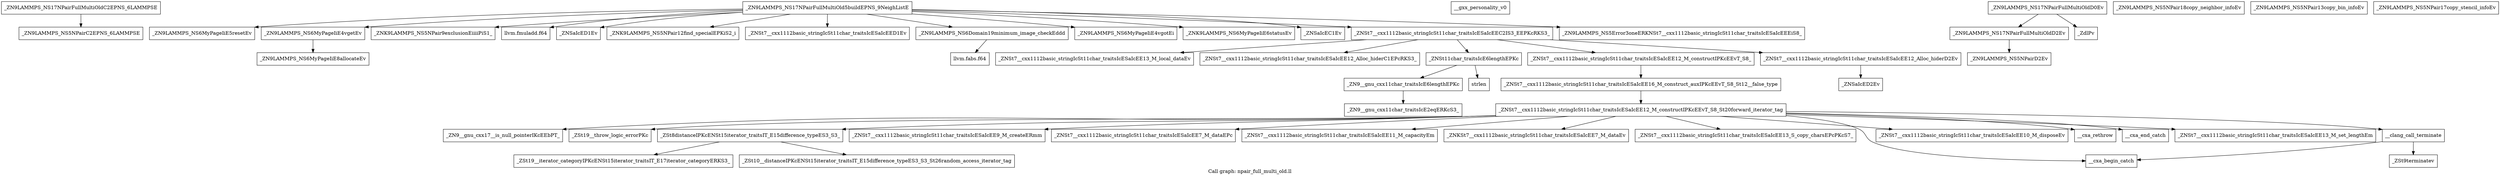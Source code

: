 digraph "Call graph: npair_full_multi_old.ll" {
	label="Call graph: npair_full_multi_old.ll";

	Node0x55e224cd6b50 [shape=record,label="{_ZN9LAMMPS_NS17NPairFullMultiOldC2EPNS_6LAMMPSE}"];
	Node0x55e224cd6b50 -> Node0x55e224cb2bc0;
	Node0x55e224cb2bc0 [shape=record,label="{_ZN9LAMMPS_NS5NPairC2EPNS_6LAMMPSE}"];
	Node0x55e224cb1d30 [shape=record,label="{_ZN9LAMMPS_NS17NPairFullMultiOld5buildEPNS_9NeighListE}"];
	Node0x55e224cb1d30 -> Node0x55e224cd6f40;
	Node0x55e224cb1d30 -> Node0x55e224cd6ca0;
	Node0x55e224cb1d30 -> Node0x55e224cb6340;
	Node0x55e224cb1d30 -> Node0x55e224c90250;
	Node0x55e224cb1d30 -> Node0x55e224ca6e00;
	Node0x55e224cb1d30 -> Node0x55e224c90130;
	Node0x55e224cb1d30 -> Node0x55e224c9f220;
	Node0x55e224cb1d30 -> Node0x55e224c8aac0;
	Node0x55e224cb1d30 -> Node0x55e224c8ab70;
	Node0x55e224cb1d30 -> Node0x55e224cb48d0;
	Node0x55e224cb1d30 -> Node0x55e224ccbbf0;
	Node0x55e224cb1d30 -> Node0x55e224c953e0;
	Node0x55e224cb1d30 -> Node0x55e224c95d60;
	Node0x55e224cd6f40 [shape=record,label="{_ZN9LAMMPS_NS6MyPageIiE5resetEv}"];
	Node0x55e224ca6e00 [shape=record,label="{_ZNSaIcED1Ev}"];
	Node0x55e224cd6ca0 [shape=record,label="{_ZN9LAMMPS_NS6MyPageIiE4vgetEv}"];
	Node0x55e224cd6ca0 -> Node0x55e224cadb00;
	Node0x55e224cb6340 [shape=record,label="{_ZNK9LAMMPS_NS5NPair9exclusionEiiiiPiS1_}"];
	Node0x55e224c90250 [shape=record,label="{llvm.fmuladd.f64}"];
	Node0x55e224c90130 [shape=record,label="{_ZNK9LAMMPS_NS5NPair12find_specialEPKiS2_i}"];
	Node0x55e224c8aac0 [shape=record,label="{_ZN9LAMMPS_NS6Domain19minimum_image_checkEddd}"];
	Node0x55e224c8aac0 -> Node0x55e224cb3b70;
	Node0x55e224c8ab70 [shape=record,label="{_ZN9LAMMPS_NS6MyPageIiE4vgotEi}"];
	Node0x55e224cb48d0 [shape=record,label="{_ZNK9LAMMPS_NS6MyPageIiE6statusEv}"];
	Node0x55e224c95d60 [shape=record,label="{_ZN9LAMMPS_NS5Error3oneERKNSt7__cxx1112basic_stringIcSt11char_traitsIcESaIcEEEiS8_}"];
	Node0x55e224ccbbf0 [shape=record,label="{_ZNSaIcEC1Ev}"];
	Node0x55e224c953e0 [shape=record,label="{_ZNSt7__cxx1112basic_stringIcSt11char_traitsIcESaIcEEC2IS3_EEPKcRKS3_}"];
	Node0x55e224c953e0 -> Node0x55e224cb5770;
	Node0x55e224c953e0 -> Node0x55e224cb88a0;
	Node0x55e224c953e0 -> Node0x55e224cc0730;
	Node0x55e224c953e0 -> Node0x55e224cc1fd0;
	Node0x55e224c953e0 -> Node0x55e224cc3330;
	Node0x55e224cc6540 [shape=record,label="{__gxx_personality_v0}"];
	Node0x55e224c9f220 [shape=record,label="{_ZNSt7__cxx1112basic_stringIcSt11char_traitsIcESaIcEED1Ev}"];
	Node0x55e224cc77c0 [shape=record,label="{_ZN9LAMMPS_NS17NPairFullMultiOldD2Ev}"];
	Node0x55e224cc77c0 -> Node0x55e224cc8770;
	Node0x55e224cc92b0 [shape=record,label="{_ZN9LAMMPS_NS17NPairFullMultiOldD0Ev}"];
	Node0x55e224cc92b0 -> Node0x55e224cc77c0;
	Node0x55e224cc92b0 -> Node0x55e224cc7000;
	Node0x55e224ccbdf0 [shape=record,label="{_ZN9LAMMPS_NS5NPair18copy_neighbor_infoEv}"];
	Node0x55e224ccd0c0 [shape=record,label="{_ZN9LAMMPS_NS5NPair13copy_bin_infoEv}"];
	Node0x55e224ccde60 [shape=record,label="{_ZN9LAMMPS_NS5NPair17copy_stencil_infoEv}"];
	Node0x55e224cb3b70 [shape=record,label="{llvm.fabs.f64}"];
	Node0x55e224cc8770 [shape=record,label="{_ZN9LAMMPS_NS5NPairD2Ev}"];
	Node0x55e224cc7000 [shape=record,label="{_ZdlPv}"];
	Node0x55e224cadb00 [shape=record,label="{_ZN9LAMMPS_NS6MyPageIiE8allocateEv}"];
	Node0x55e224cb5770 [shape=record,label="{_ZNSt7__cxx1112basic_stringIcSt11char_traitsIcESaIcEE13_M_local_dataEv}"];
	Node0x55e224cb88a0 [shape=record,label="{_ZNSt7__cxx1112basic_stringIcSt11char_traitsIcESaIcEE12_Alloc_hiderC1EPcRKS3_}"];
	Node0x55e224cc1fd0 [shape=record,label="{_ZNSt7__cxx1112basic_stringIcSt11char_traitsIcESaIcEE12_M_constructIPKcEEvT_S8_}"];
	Node0x55e224cc1fd0 -> Node0x55e224cd2340;
	Node0x55e224cc0730 [shape=record,label="{_ZNSt11char_traitsIcE6lengthEPKc}"];
	Node0x55e224cc0730 -> Node0x55e224cb1b40;
	Node0x55e224cc0730 -> Node0x55e224ccecc0;
	Node0x55e224cc3330 [shape=record,label="{_ZNSt7__cxx1112basic_stringIcSt11char_traitsIcESaIcEE12_Alloc_hiderD2Ev}"];
	Node0x55e224cc3330 -> Node0x55e224cd0390;
	Node0x55e224cd2340 [shape=record,label="{_ZNSt7__cxx1112basic_stringIcSt11char_traitsIcESaIcEE16_M_construct_auxIPKcEEvT_S8_St12__false_type}"];
	Node0x55e224cd2340 -> Node0x55e224cc8060;
	Node0x55e224cc8060 [shape=record,label="{_ZNSt7__cxx1112basic_stringIcSt11char_traitsIcESaIcEE12_M_constructIPKcEEvT_S8_St20forward_iterator_tag}"];
	Node0x55e224cc8060 -> Node0x55e224cc8240;
	Node0x55e224cc8060 -> Node0x55e224cc50e0;
	Node0x55e224cc8060 -> Node0x55e224cc8d90;
	Node0x55e224cc8060 -> Node0x55e224cc8950;
	Node0x55e224cc8060 -> Node0x55e224cc85e0;
	Node0x55e224cc8060 -> Node0x55e224ce2c70;
	Node0x55e224cc8060 -> Node0x55e224ce2cf0;
	Node0x55e224cc8060 -> Node0x55e224ce2d70;
	Node0x55e224cc8060 -> Node0x55e224ce2df0;
	Node0x55e224cc8060 -> Node0x55e224ce2e70;
	Node0x55e224cc8060 -> Node0x55e224ce2ef0;
	Node0x55e224cc8060 -> Node0x55e224cc8a80;
	Node0x55e224cc8060 -> Node0x55e224cc9d70;
	Node0x55e224cc8060 -> Node0x55e224cd5180;
	Node0x55e224cc8240 [shape=record,label="{_ZN9__gnu_cxx17__is_null_pointerIKcEEbPT_}"];
	Node0x55e224cc50e0 [shape=record,label="{_ZSt19__throw_logic_errorPKc}"];
	Node0x55e224cc8d90 [shape=record,label="{_ZSt8distanceIPKcENSt15iterator_traitsIT_E15difference_typeES3_S3_}"];
	Node0x55e224cc8d90 -> Node0x55e224c462f0;
	Node0x55e224cc8d90 -> Node0x55e224cd5240;
	Node0x55e224cc85e0 [shape=record,label="{_ZNSt7__cxx1112basic_stringIcSt11char_traitsIcESaIcEE7_M_dataEPc}"];
	Node0x55e224cc8950 [shape=record,label="{_ZNSt7__cxx1112basic_stringIcSt11char_traitsIcESaIcEE9_M_createERmm}"];
	Node0x55e224ce2c70 [shape=record,label="{_ZNSt7__cxx1112basic_stringIcSt11char_traitsIcESaIcEE11_M_capacityEm}"];
	Node0x55e224ce2d70 [shape=record,label="{_ZNSt7__cxx1112basic_stringIcSt11char_traitsIcESaIcEE13_S_copy_charsEPcPKcS7_}"];
	Node0x55e224ce2cf0 [shape=record,label="{_ZNKSt7__cxx1112basic_stringIcSt11char_traitsIcESaIcEE7_M_dataEv}"];
	Node0x55e224ce2df0 [shape=record,label="{__cxa_begin_catch}"];
	Node0x55e224ce2e70 [shape=record,label="{_ZNSt7__cxx1112basic_stringIcSt11char_traitsIcESaIcEE10_M_disposeEv}"];
	Node0x55e224ce2ef0 [shape=record,label="{__cxa_rethrow}"];
	Node0x55e224cc8a80 [shape=record,label="{__cxa_end_catch}"];
	Node0x55e224cd5180 [shape=record,label="{__clang_call_terminate}"];
	Node0x55e224cd5180 -> Node0x55e224ce2df0;
	Node0x55e224cd5180 -> Node0x55e224c8c950;
	Node0x55e224c8c950 [shape=record,label="{_ZSt9terminatev}"];
	Node0x55e224cc9d70 [shape=record,label="{_ZNSt7__cxx1112basic_stringIcSt11char_traitsIcESaIcEE13_M_set_lengthEm}"];
	Node0x55e224cd5240 [shape=record,label="{_ZSt10__distanceIPKcENSt15iterator_traitsIT_E15difference_typeES3_S3_St26random_access_iterator_tag}"];
	Node0x55e224c462f0 [shape=record,label="{_ZSt19__iterator_categoryIPKcENSt15iterator_traitsIT_E17iterator_categoryERKS3_}"];
	Node0x55e224cb1b40 [shape=record,label="{_ZN9__gnu_cxx11char_traitsIcE6lengthEPKc}"];
	Node0x55e224cb1b40 -> Node0x55e224cc9390;
	Node0x55e224ccecc0 [shape=record,label="{strlen}"];
	Node0x55e224cc9390 [shape=record,label="{_ZN9__gnu_cxx11char_traitsIcE2eqERKcS3_}"];
	Node0x55e224cd0390 [shape=record,label="{_ZNSaIcED2Ev}"];
}
